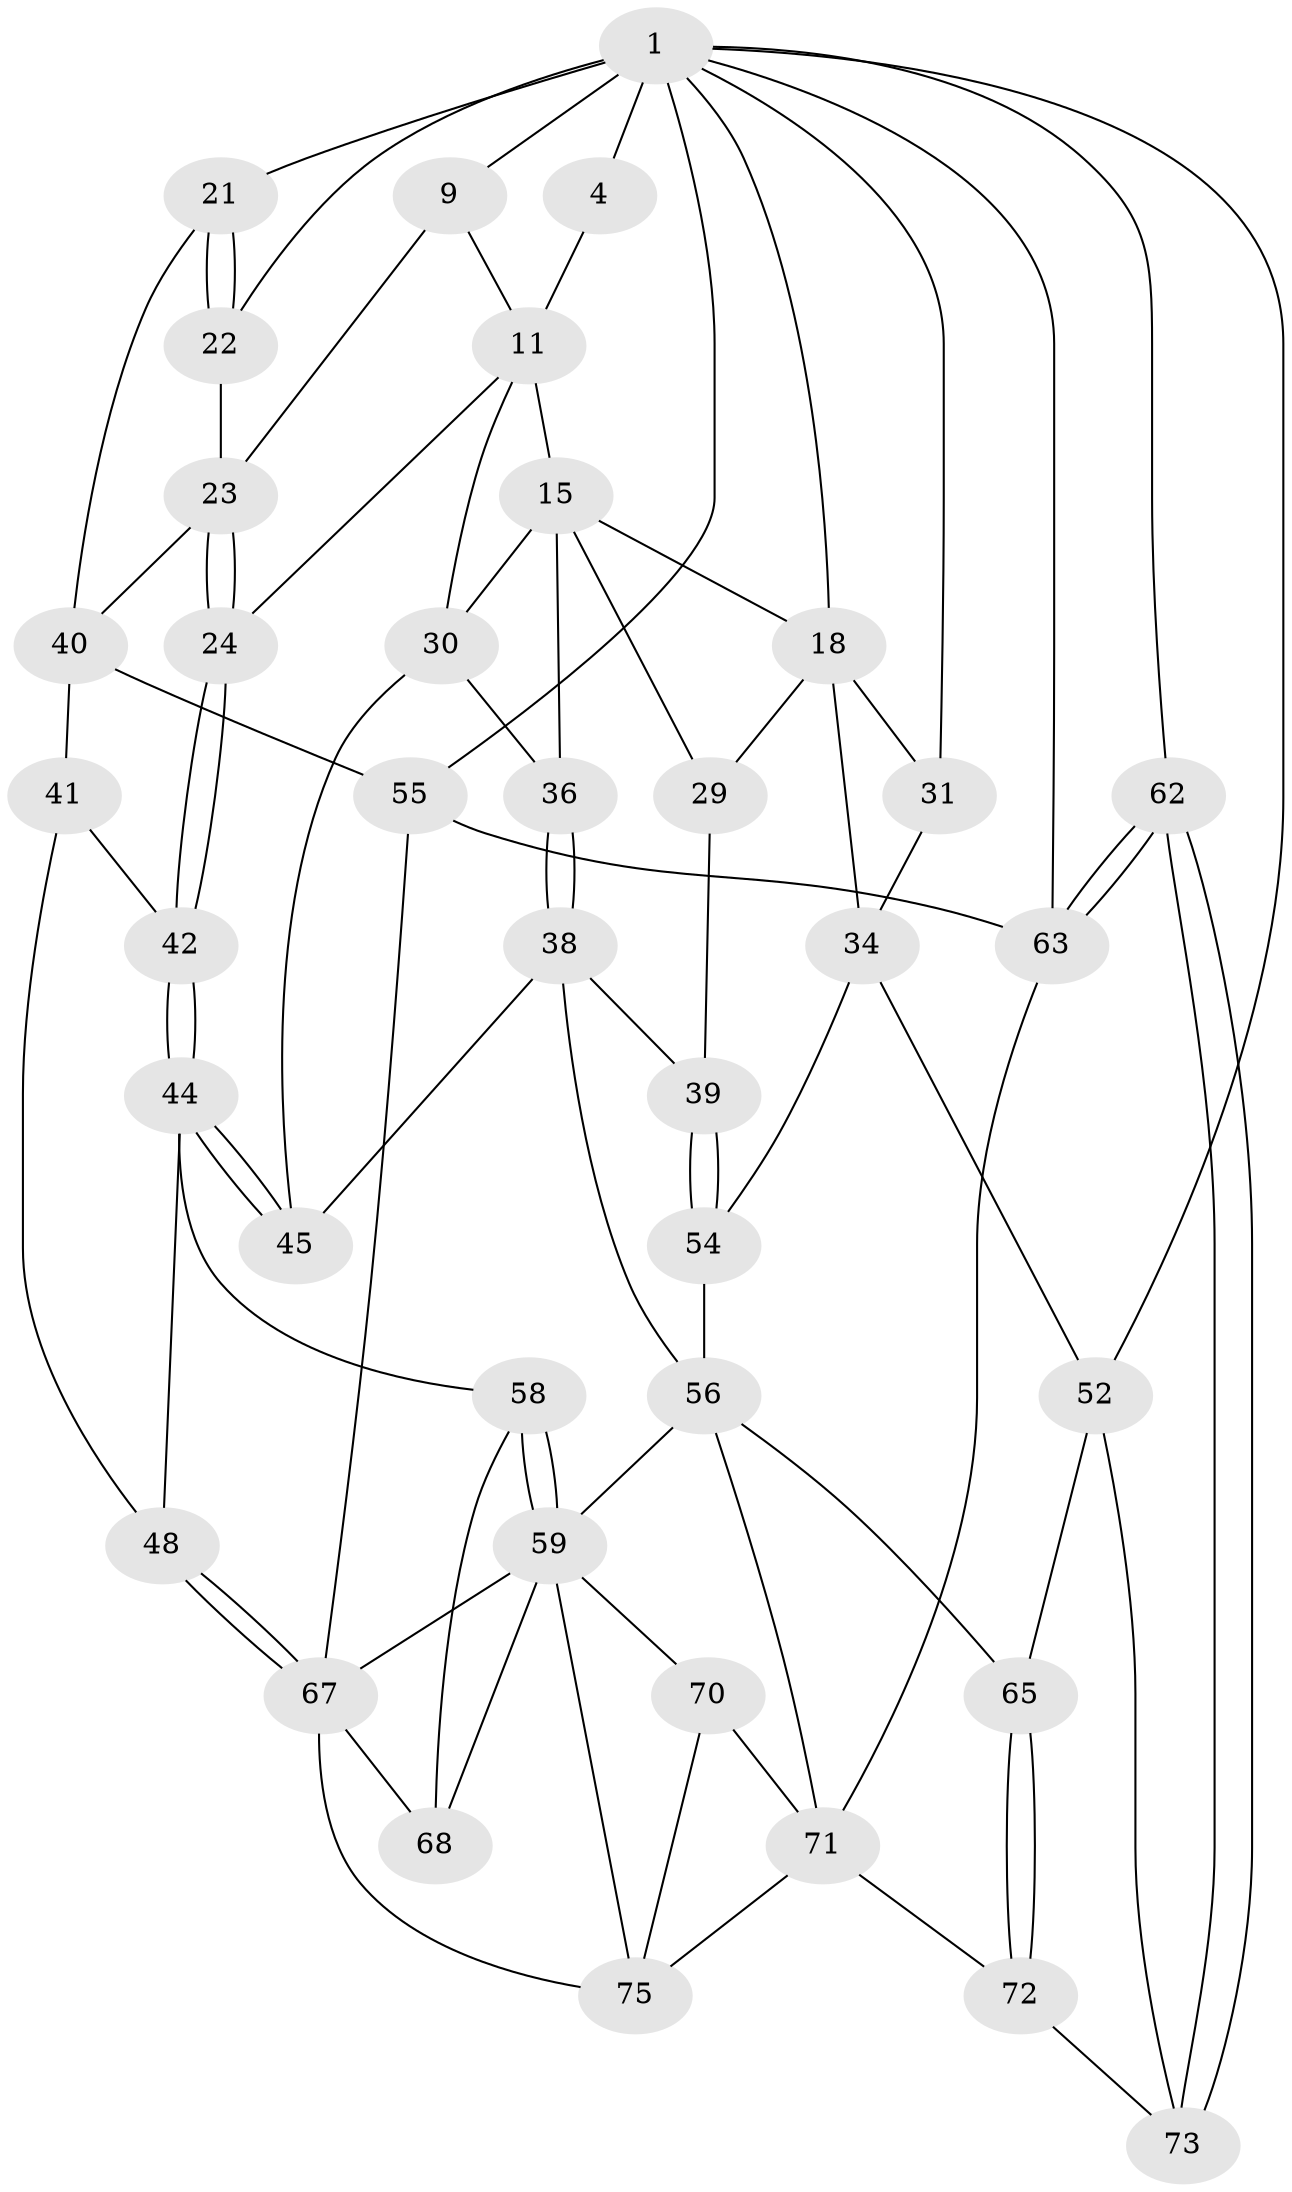 // original degree distribution, {3: 0.02531645569620253, 5: 0.5316455696202531, 4: 0.24050632911392406, 6: 0.20253164556962025}
// Generated by graph-tools (version 1.1) at 2025/16/03/09/25 04:16:49]
// undirected, 39 vertices, 86 edges
graph export_dot {
graph [start="1"]
  node [color=gray90,style=filled];
  1 [pos="+0.7227960060132423+0",super="+2+6"];
  4 [pos="+0.0952389135459885+0",super="+5"];
  9 [pos="+0.6798770697430895+0.18858908958052592",super="+10"];
  11 [pos="+0.5174664643574611+0.2422168889075186",super="+12+14"];
  15 [pos="+0.4549293931248097+0.32074324281886224",super="+27+16"];
  18 [pos="+0.20471859553123298+0.430147780371553",super="+33+19"];
  21 [pos="+1+0.4223278633473002"];
  22 [pos="+0.8745248341698815+0.3261985283554565"];
  23 [pos="+0.6765683491058162+0.3741218780437999",super="+26"];
  24 [pos="+0.6359319678544614+0.43594353235884187"];
  29 [pos="+0.31953207568138814+0.40423539543098036",super="+37"];
  30 [pos="+0.5391244833743368+0.4747073657914803",super="+35"];
  31 [pos="+0.10424105122731905+0.41330427885346016"];
  34 [pos="+0.11837572779688768+0.5850064034453406",super="+51"];
  36 [pos="+0.47275886221639024+0.5542722378895109"];
  38 [pos="+0.4044249615466863+0.5999986294306092",super="+50"];
  39 [pos="+0.32207023125850437+0.61701233378895"];
  40 [pos="+0.8677156317840445+0.4461998159975523",super="+43"];
  41 [pos="+0.7971623472767811+0.5673742430797031",super="+47"];
  42 [pos="+0.7167862092918801+0.5718382820255721"];
  44 [pos="+0.6281444836977289+0.6949862576652899",super="+49"];
  45 [pos="+0.5765004709860637+0.6610418543378253"];
  48 [pos="+0.7887508571074671+0.7917510342560872"];
  52 [pos="+0+0.6871053781323108",super="+66"];
  54 [pos="+0.2712945712955402+0.7452284208424607"];
  55 [pos="+1+1"];
  56 [pos="+0.41794103372501684+0.8156886380837367",super="+57"];
  58 [pos="+0.5676967431113378+0.8207259837213081"];
  59 [pos="+0.5011169424936718+0.8628645383767327",super="+60+74"];
  62 [pos="+0+1"];
  63 [pos="+0+1"];
  65 [pos="+0.1917324017195515+0.8821759053476016"];
  67 [pos="+0.7695250660678022+0.901802054073115",super="+69"];
  68 [pos="+0.679083929825031+0.91541084361739"];
  70 [pos="+0.41840668302401096+0.9454280244372744"];
  71 [pos="+0.26051034787177657+0.9449708526658196",super="+78"];
  72 [pos="+0.12163169789657904+0.9743124407977035"];
  73 [pos="+0.08197961485523296+0.9462192813066005"];
  75 [pos="+0.4824668628701432+1",super="+76"];
  1 -- 4 [weight=2];
  1 -- 52;
  1 -- 63;
  1 -- 62;
  1 -- 31;
  1 -- 21;
  1 -- 22;
  1 -- 55;
  1 -- 9 [weight=2];
  1 -- 18;
  4 -- 11;
  9 -- 11;
  9 -- 23;
  11 -- 24;
  11 -- 30;
  11 -- 15 [weight=2];
  15 -- 36;
  15 -- 29 [weight=2];
  15 -- 30;
  15 -- 18;
  18 -- 34;
  18 -- 29;
  18 -- 31;
  21 -- 22;
  21 -- 22;
  21 -- 40;
  22 -- 23;
  23 -- 24;
  23 -- 24;
  23 -- 40;
  24 -- 42;
  24 -- 42;
  29 -- 39;
  30 -- 36;
  30 -- 45;
  31 -- 34;
  34 -- 52;
  34 -- 54;
  36 -- 38;
  36 -- 38;
  38 -- 39;
  38 -- 56;
  38 -- 45;
  39 -- 54;
  39 -- 54;
  40 -- 41 [weight=2];
  40 -- 55;
  41 -- 42;
  41 -- 48;
  42 -- 44;
  42 -- 44;
  44 -- 45;
  44 -- 45;
  44 -- 48;
  44 -- 58;
  48 -- 67;
  48 -- 67;
  52 -- 73;
  52 -- 65;
  54 -- 56;
  55 -- 63;
  55 -- 67;
  56 -- 65;
  56 -- 71;
  56 -- 59;
  58 -- 59;
  58 -- 59;
  58 -- 68;
  59 -- 75;
  59 -- 70;
  59 -- 67;
  59 -- 68;
  62 -- 63;
  62 -- 63;
  62 -- 73;
  62 -- 73;
  63 -- 71;
  65 -- 72;
  65 -- 72;
  67 -- 68;
  67 -- 75;
  70 -- 71;
  70 -- 75;
  71 -- 72;
  71 -- 75;
  72 -- 73;
}

